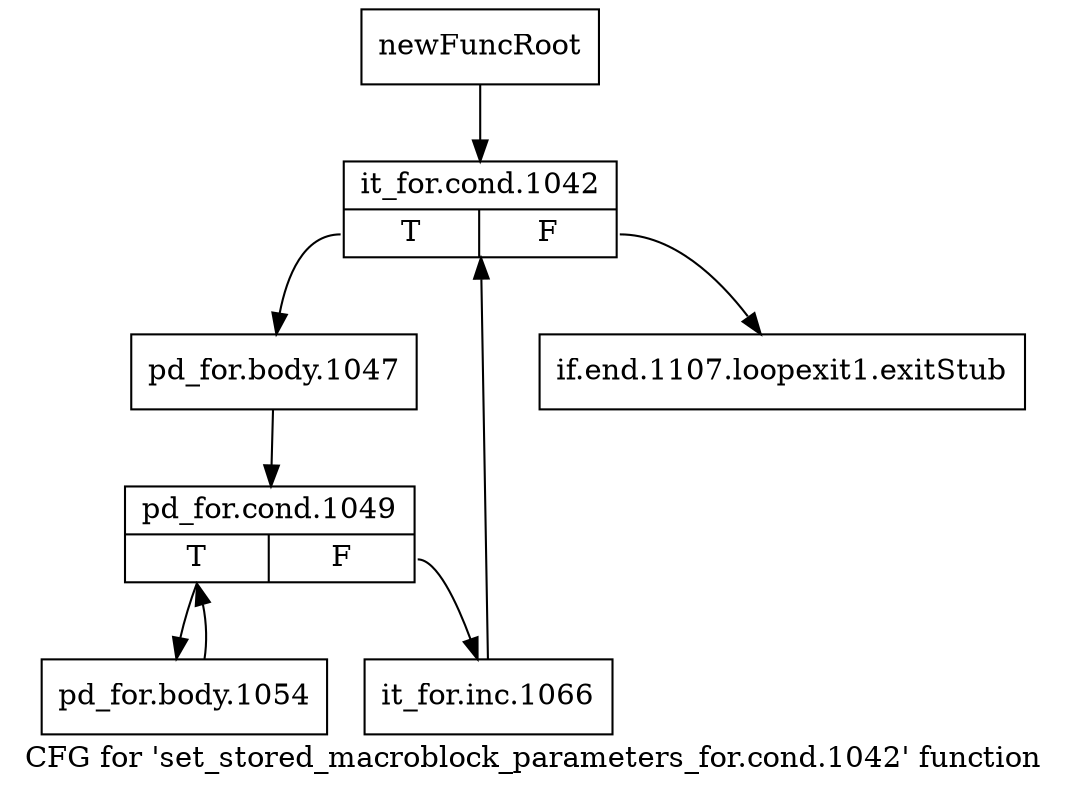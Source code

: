 digraph "CFG for 'set_stored_macroblock_parameters_for.cond.1042' function" {
	label="CFG for 'set_stored_macroblock_parameters_for.cond.1042' function";

	Node0x2c22640 [shape=record,label="{newFuncRoot}"];
	Node0x2c22640 -> Node0x2c226e0;
	Node0x2c22690 [shape=record,label="{if.end.1107.loopexit1.exitStub}"];
	Node0x2c226e0 [shape=record,label="{it_for.cond.1042|{<s0>T|<s1>F}}"];
	Node0x2c226e0:s0 -> Node0x2c22730;
	Node0x2c226e0:s1 -> Node0x2c22690;
	Node0x2c22730 [shape=record,label="{pd_for.body.1047}"];
	Node0x2c22730 -> Node0x2c22780;
	Node0x2c22780 [shape=record,label="{pd_for.cond.1049|{<s0>T|<s1>F}}"];
	Node0x2c22780:s0 -> Node0x2c22820;
	Node0x2c22780:s1 -> Node0x2c227d0;
	Node0x2c227d0 [shape=record,label="{it_for.inc.1066}"];
	Node0x2c227d0 -> Node0x2c226e0;
	Node0x2c22820 [shape=record,label="{pd_for.body.1054}"];
	Node0x2c22820 -> Node0x2c22780;
}

